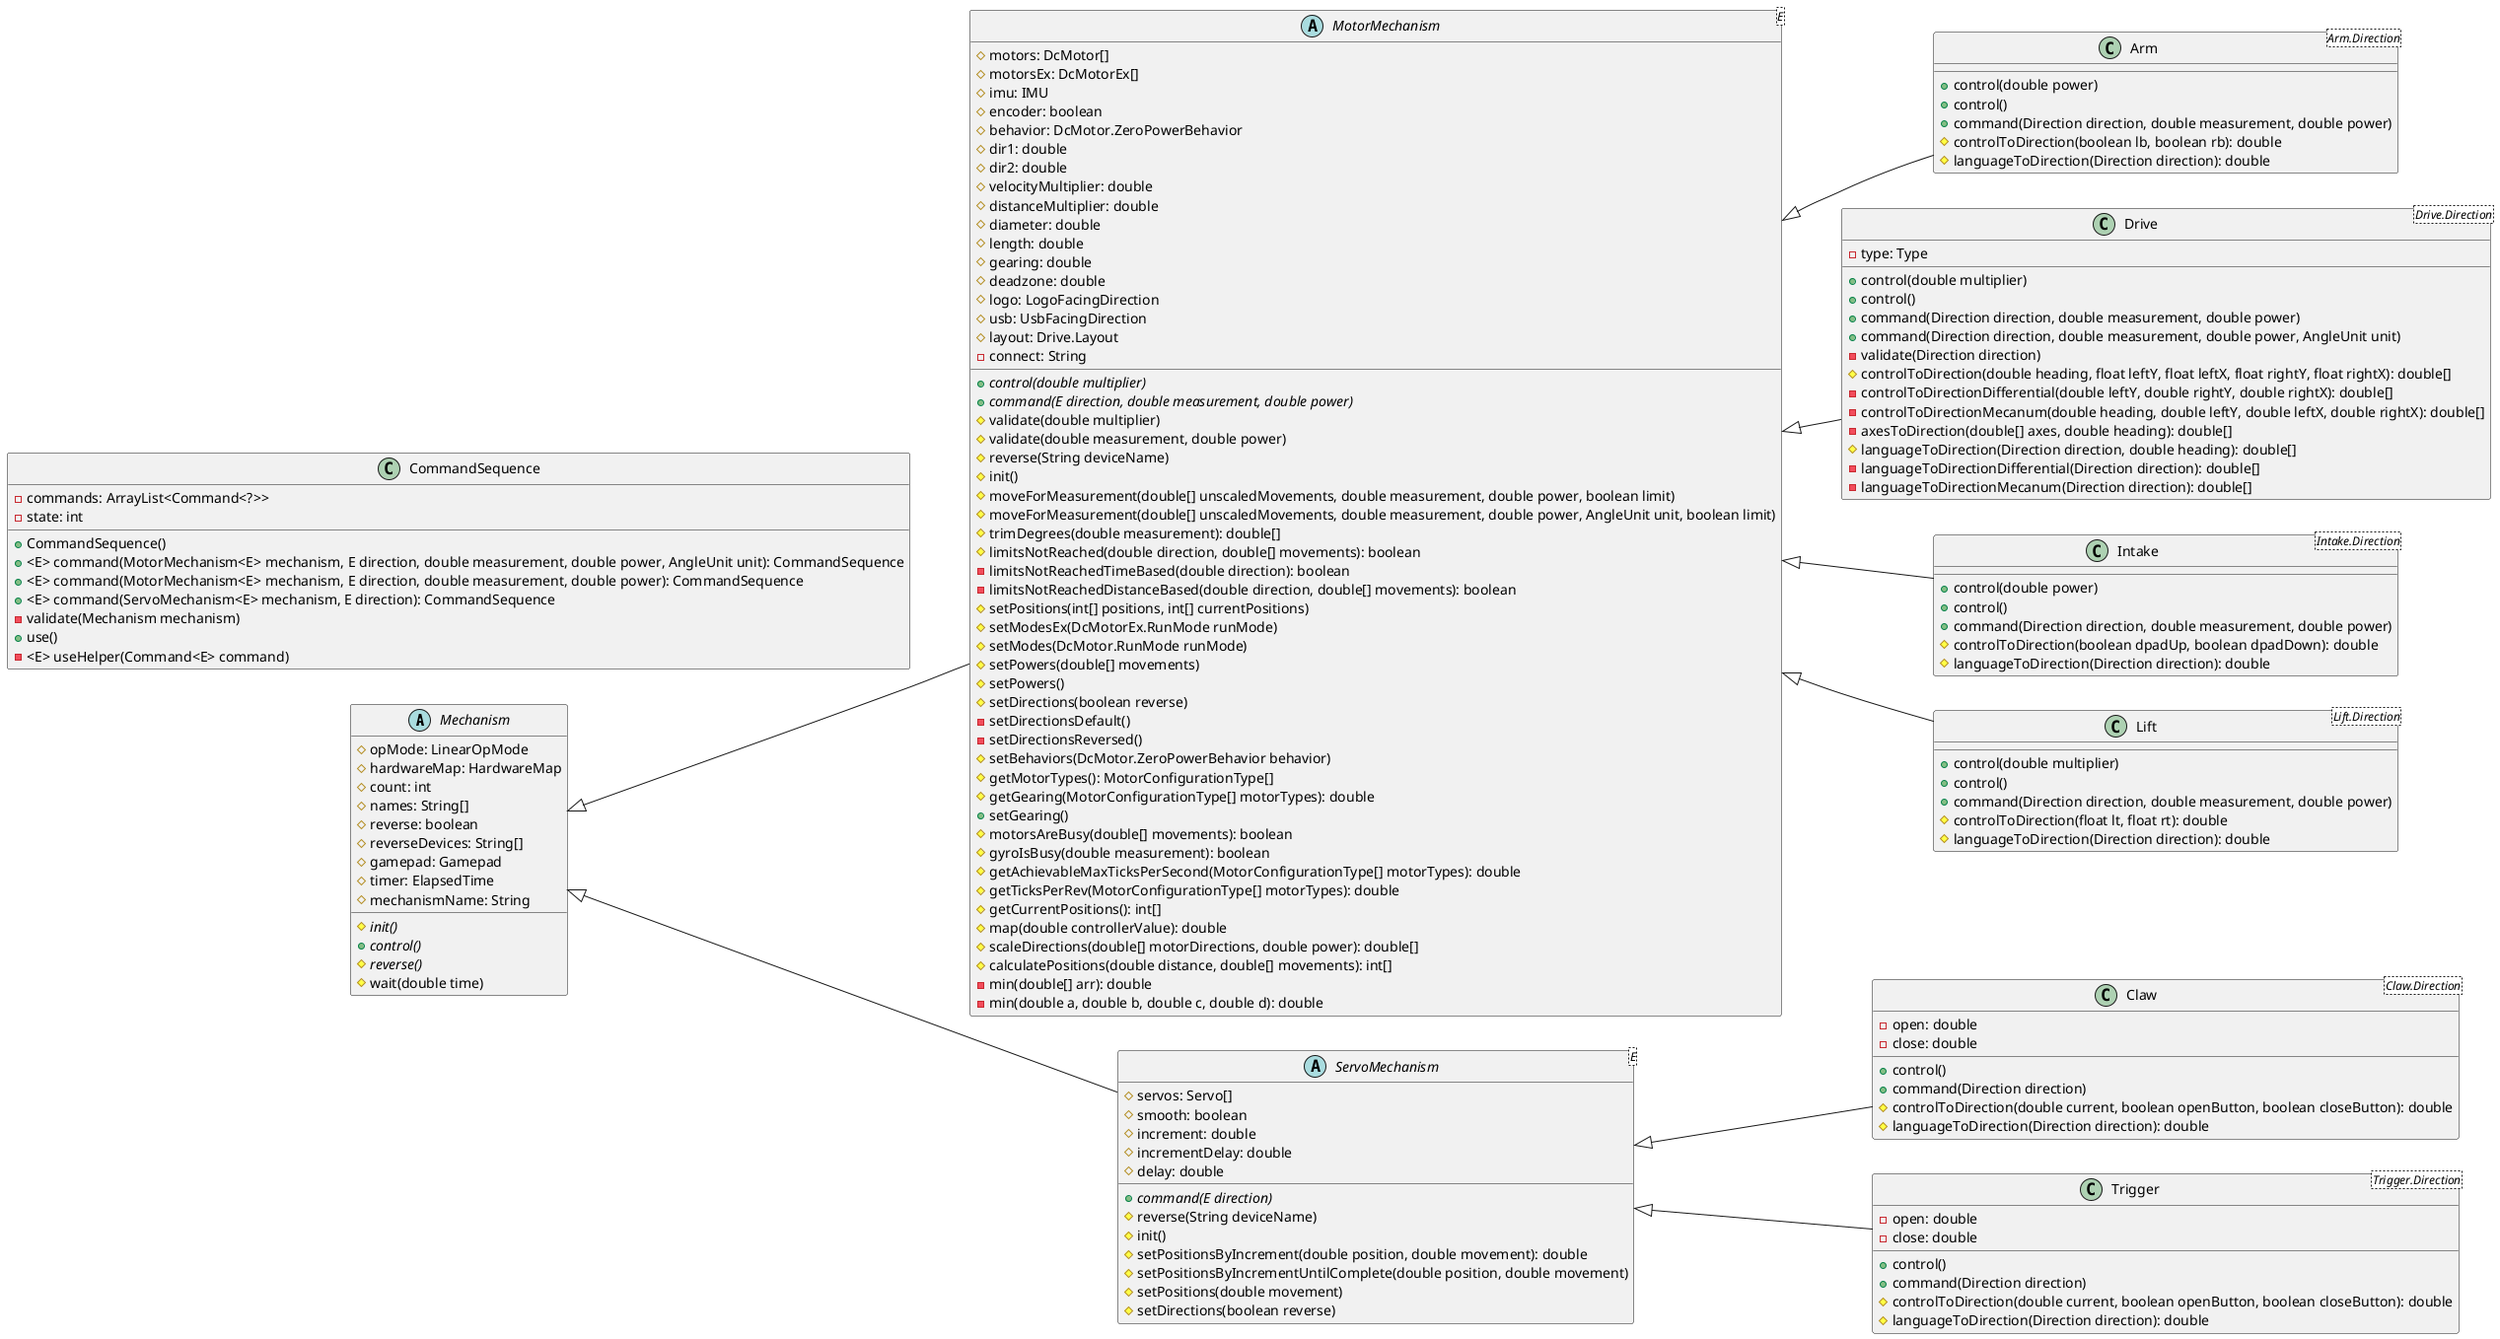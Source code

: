 @startuml

left to right direction

abstract class Mechanism {
    # opMode: LinearOpMode
    # hardwareMap: HardwareMap
    # count: int
    # names: String[]
    # reverse: boolean
    # reverseDevices: String[]
    # gamepad: Gamepad
    # timer: ElapsedTime
    # mechanismName: String
    {abstract}# init()
    {abstract}+ control()
    {abstract}# reverse()
    # wait(double time)
}

abstract class MotorMechanism<E> {
    # motors: DcMotor[] 
    # motorsEx: DcMotorEx[] 
    # imu: IMU
    # encoder: boolean
    # behavior: DcMotor.ZeroPowerBehavior
    # dir1: double
    # dir2: double
    # velocityMultiplier: double
    # distanceMultiplier: double
    # diameter: double
    # length: double
    # gearing: double
    # deadzone: double
    # logo: LogoFacingDirection
    # usb: UsbFacingDirection
    # layout: Drive.Layout
    - connect: String
    {abstract}+ control(double multiplier)
    {abstract}+ command(E direction, double measurement, double power)
    # validate(double multiplier)
    # validate(double measurement, double power)
    # reverse(String deviceName)
    # init()
    # moveForMeasurement(double[] unscaledMovements, double measurement, double power, boolean limit)
    # moveForMeasurement(double[] unscaledMovements, double measurement, double power, AngleUnit unit, boolean limit)
    # trimDegrees(double measurement): double[]
    # limitsNotReached(double direction, double[] movements): boolean
    - limitsNotReachedTimeBased(double direction): boolean
    - limitsNotReachedDistanceBased(double direction, double[] movements): boolean
    # setPositions(int[] positions, int[] currentPositions)
    # setModesEx(DcMotorEx.RunMode runMode)
    # setModes(DcMotor.RunMode runMode)
    # setPowers(double[] movements)
    # setPowers()
    # setDirections(boolean reverse)
    - setDirectionsDefault()
    - setDirectionsReversed()
    # setBehaviors(DcMotor.ZeroPowerBehavior behavior)
    # getMotorTypes(): MotorConfigurationType[]
    # getGearing(MotorConfigurationType[] motorTypes): double
    + setGearing()
    # motorsAreBusy(double[] movements): boolean
    # gyroIsBusy(double measurement): boolean
    # getAchievableMaxTicksPerSecond(MotorConfigurationType[] motorTypes): double
    # getTicksPerRev(MotorConfigurationType[] motorTypes): double
    # getCurrentPositions(): int[]
    # map(double controllerValue): double
    # scaleDirections(double[] motorDirections, double power): double[]
    # calculatePositions(double distance, double[] movements): int[]
    - min(double[] arr): double
    - min(double a, double b, double c, double d): double
}

abstract class ServoMechanism<E> {
    # servos: Servo[]
    # smooth: boolean
    # increment: double
    # incrementDelay: double
    # delay: double
    {abstract}+ command(E direction)
    # reverse(String deviceName)
    # init()
    # setPositionsByIncrement(double position, double movement): double
    # setPositionsByIncrementUntilComplete(double position, double movement)
    # setPositions(double movement)
    # setDirections(boolean reverse)
}

class CommandSequence {
    - commands: ArrayList<Command<?>>
    - state: int
    + CommandSequence()
    + <E> command(MotorMechanism<E> mechanism, E direction, double measurement, double power, AngleUnit unit): CommandSequence
    + <E> command(MotorMechanism<E> mechanism, E direction, double measurement, double power): CommandSequence
    + <E> command(ServoMechanism<E> mechanism, E direction): CommandSequence
    - validate(Mechanism mechanism)
    + use()
    - <E> useHelper(Command<E> command)
}

class Arm<Arm.Direction> {
    + control(double power)
    + control()
    + command(Direction direction, double measurement, double power)
    # controlToDirection(boolean lb, boolean rb): double
    # languageToDirection(Direction direction): double
}

class Claw<Claw.Direction> {
    - open: double
    - close: double
    + control()
    + command(Direction direction)
    # controlToDirection(double current, boolean openButton, boolean closeButton): double
    # languageToDirection(Direction direction): double
}

class Drive<Drive.Direction> {
    - type: Type
    + control(double multiplier)
    + control()
    + command(Direction direction, double measurement, double power)
    + command(Direction direction, double measurement, double power, AngleUnit unit)
    - validate(Direction direction)
    # controlToDirection(double heading, float leftY, float leftX, float rightY, float rightX): double[]
    - controlToDirectionDifferential(double leftY, double rightY, double rightX): double[]
    - controlToDirectionMecanum(double heading, double leftY, double leftX, double rightX): double[]
    - axesToDirection(double[] axes, double heading): double[]
    # languageToDirection(Direction direction, double heading): double[]
    - languageToDirectionDifferential(Direction direction): double[]
    - languageToDirectionMecanum(Direction direction): double[]
}

class Intake<Intake.Direction> {
    + control(double power)
    + control()
    + command(Direction direction, double measurement, double power)
    # controlToDirection(boolean dpadUp, boolean dpadDown): double
    # languageToDirection(Direction direction): double
}

class Lift<Lift.Direction> {
    + control(double multiplier)
    + control()
    + command(Direction direction, double measurement, double power)
    # controlToDirection(float lt, float rt): double
    # languageToDirection(Direction direction): double
}

class Trigger<Trigger.Direction> {
    - open: double
    - close: double
    + control()
    + command(Direction direction)
    # controlToDirection(double current, boolean openButton, boolean closeButton): double
    # languageToDirection(Direction direction): double
}

Mechanism <|-- MotorMechanism
Mechanism <|-- ServoMechanism

MotorMechanism <|-- Arm
ServoMechanism <|-- Claw
MotorMechanism <|-- Drive
MotorMechanism <|-- Intake
MotorMechanism <|-- Lift
ServoMechanism <|-- Trigger

@enduml